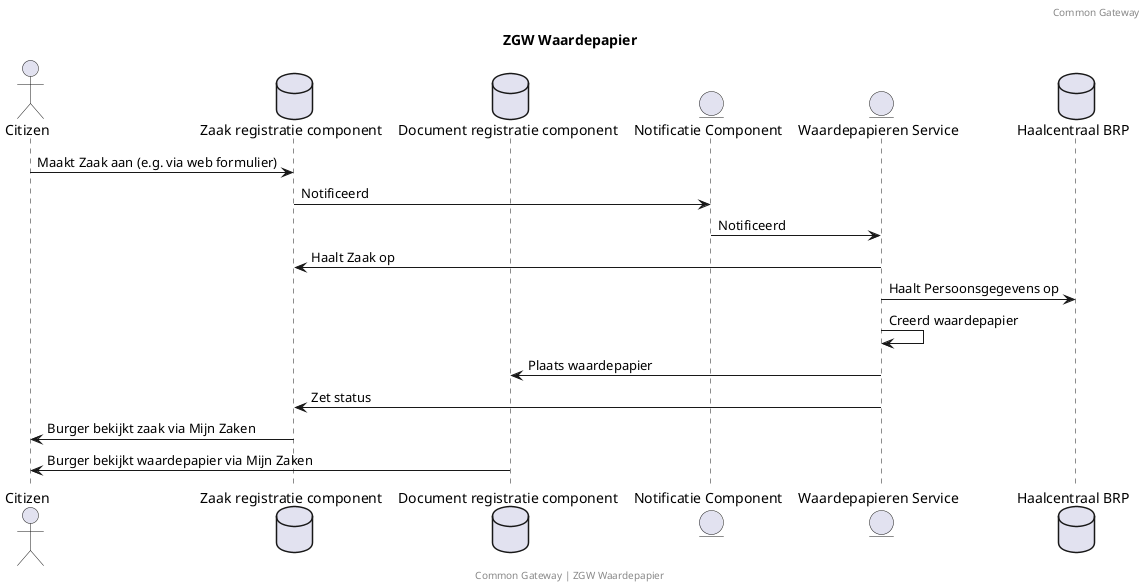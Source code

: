 @startuml
title: ZGW Waardepapier
footer: Common Gateway | ZGW Waardepapier
header: Common Gateway

actor Citizen
database "Zaak registratie component" as ZRC
database "Document registratie component" as DRC
entity "Notificatie Component" as NC
entity "Waardepapieren Service" as WP
database "Haalcentraal BRP" as BRP

Citizen -> ZRC : Maakt Zaak aan (e.g. via web formulier)
ZRC -> NC: Notificeerd
NC -> WP: Notificeerd
WP -> ZRC: Haalt Zaak op
WP -> BRP: Haalt Persoonsgegevens op
WP -> WP: Creerd waardepapier
WP -> DRC: Plaats waardepapier
WP -> ZRC: Zet status
ZRC -> Citizen: Burger bekijkt zaak via Mijn Zaken
DRC -> Citizen: Burger bekijkt waardepapier via Mijn Zaken


@enduml